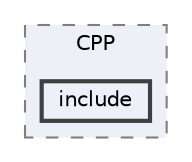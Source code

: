 digraph "/home/vszabolcs/OOP/OptiSim/CPP/include"
{
 // LATEX_PDF_SIZE
  bgcolor="transparent";
  edge [fontname=Helvetica,fontsize=10,labelfontname=Helvetica,labelfontsize=10];
  node [fontname=Helvetica,fontsize=10,shape=box,height=0.2,width=0.4];
  compound=true
  subgraph clusterdir_cb94a17e0917fc6a76d5c4f83d8991cc {
    graph [ bgcolor="#edf0f7", pencolor="grey50", label="CPP", fontname=Helvetica,fontsize=10 style="filled,dashed", URL="dir_cb94a17e0917fc6a76d5c4f83d8991cc.html",tooltip=""]
  dir_91f9f4254b409a27d09d6185f7318857 [label="include", fillcolor="#edf0f7", color="grey25", style="filled,bold", URL="dir_91f9f4254b409a27d09d6185f7318857.html",tooltip=""];
  }
}
